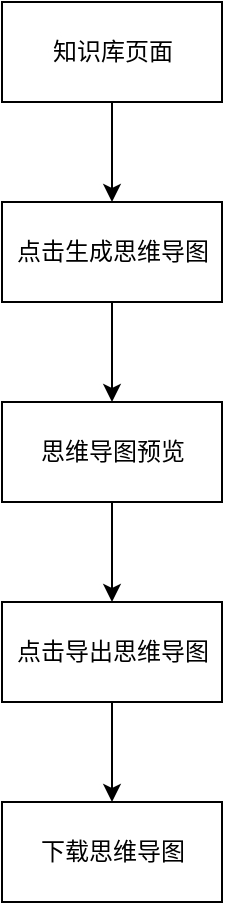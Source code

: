 <mxfile version="14.8.2" type="device"><diagram id="7qjjjjVcMW4TZJCH0Kbm" name="Page-1"><mxGraphModel dx="1422" dy="795" grid="1" gridSize="10" guides="1" tooltips="1" connect="1" arrows="1" fold="1" page="1" pageScale="1" pageWidth="827" pageHeight="1169" math="0" shadow="0"><root><mxCell id="0"/><mxCell id="1" parent="0"/><mxCell id="OoxHo8s2zijvP_oFBo0B-6" style="edgeStyle=orthogonalEdgeStyle;rounded=0;orthogonalLoop=1;jettySize=auto;html=1;entryX=0.5;entryY=0;entryDx=0;entryDy=0;" edge="1" parent="1" source="OoxHo8s2zijvP_oFBo0B-1" target="OoxHo8s2zijvP_oFBo0B-2"><mxGeometry relative="1" as="geometry"/></mxCell><mxCell id="OoxHo8s2zijvP_oFBo0B-1" value="知识库页面" style="html=1;" vertex="1" parent="1"><mxGeometry x="359" y="300" width="110" height="50" as="geometry"/></mxCell><mxCell id="OoxHo8s2zijvP_oFBo0B-7" style="edgeStyle=orthogonalEdgeStyle;rounded=0;orthogonalLoop=1;jettySize=auto;html=1;" edge="1" parent="1" source="OoxHo8s2zijvP_oFBo0B-2" target="OoxHo8s2zijvP_oFBo0B-3"><mxGeometry relative="1" as="geometry"/></mxCell><mxCell id="OoxHo8s2zijvP_oFBo0B-2" value="点击生成思维导图" style="html=1;" vertex="1" parent="1"><mxGeometry x="359" y="400" width="110" height="50" as="geometry"/></mxCell><mxCell id="OoxHo8s2zijvP_oFBo0B-8" style="edgeStyle=orthogonalEdgeStyle;rounded=0;orthogonalLoop=1;jettySize=auto;html=1;" edge="1" parent="1" source="OoxHo8s2zijvP_oFBo0B-3" target="OoxHo8s2zijvP_oFBo0B-4"><mxGeometry relative="1" as="geometry"/></mxCell><mxCell id="OoxHo8s2zijvP_oFBo0B-3" value="思维导图预览" style="html=1;" vertex="1" parent="1"><mxGeometry x="359" y="500" width="110" height="50" as="geometry"/></mxCell><mxCell id="OoxHo8s2zijvP_oFBo0B-9" style="edgeStyle=orthogonalEdgeStyle;rounded=0;orthogonalLoop=1;jettySize=auto;html=1;" edge="1" parent="1" source="OoxHo8s2zijvP_oFBo0B-4" target="OoxHo8s2zijvP_oFBo0B-5"><mxGeometry relative="1" as="geometry"/></mxCell><mxCell id="OoxHo8s2zijvP_oFBo0B-4" value="点击导出思维导图" style="html=1;" vertex="1" parent="1"><mxGeometry x="359" y="600" width="110" height="50" as="geometry"/></mxCell><mxCell id="OoxHo8s2zijvP_oFBo0B-5" value="下载思维导图" style="html=1;" vertex="1" parent="1"><mxGeometry x="359" y="700" width="110" height="50" as="geometry"/></mxCell></root></mxGraphModel></diagram></mxfile>